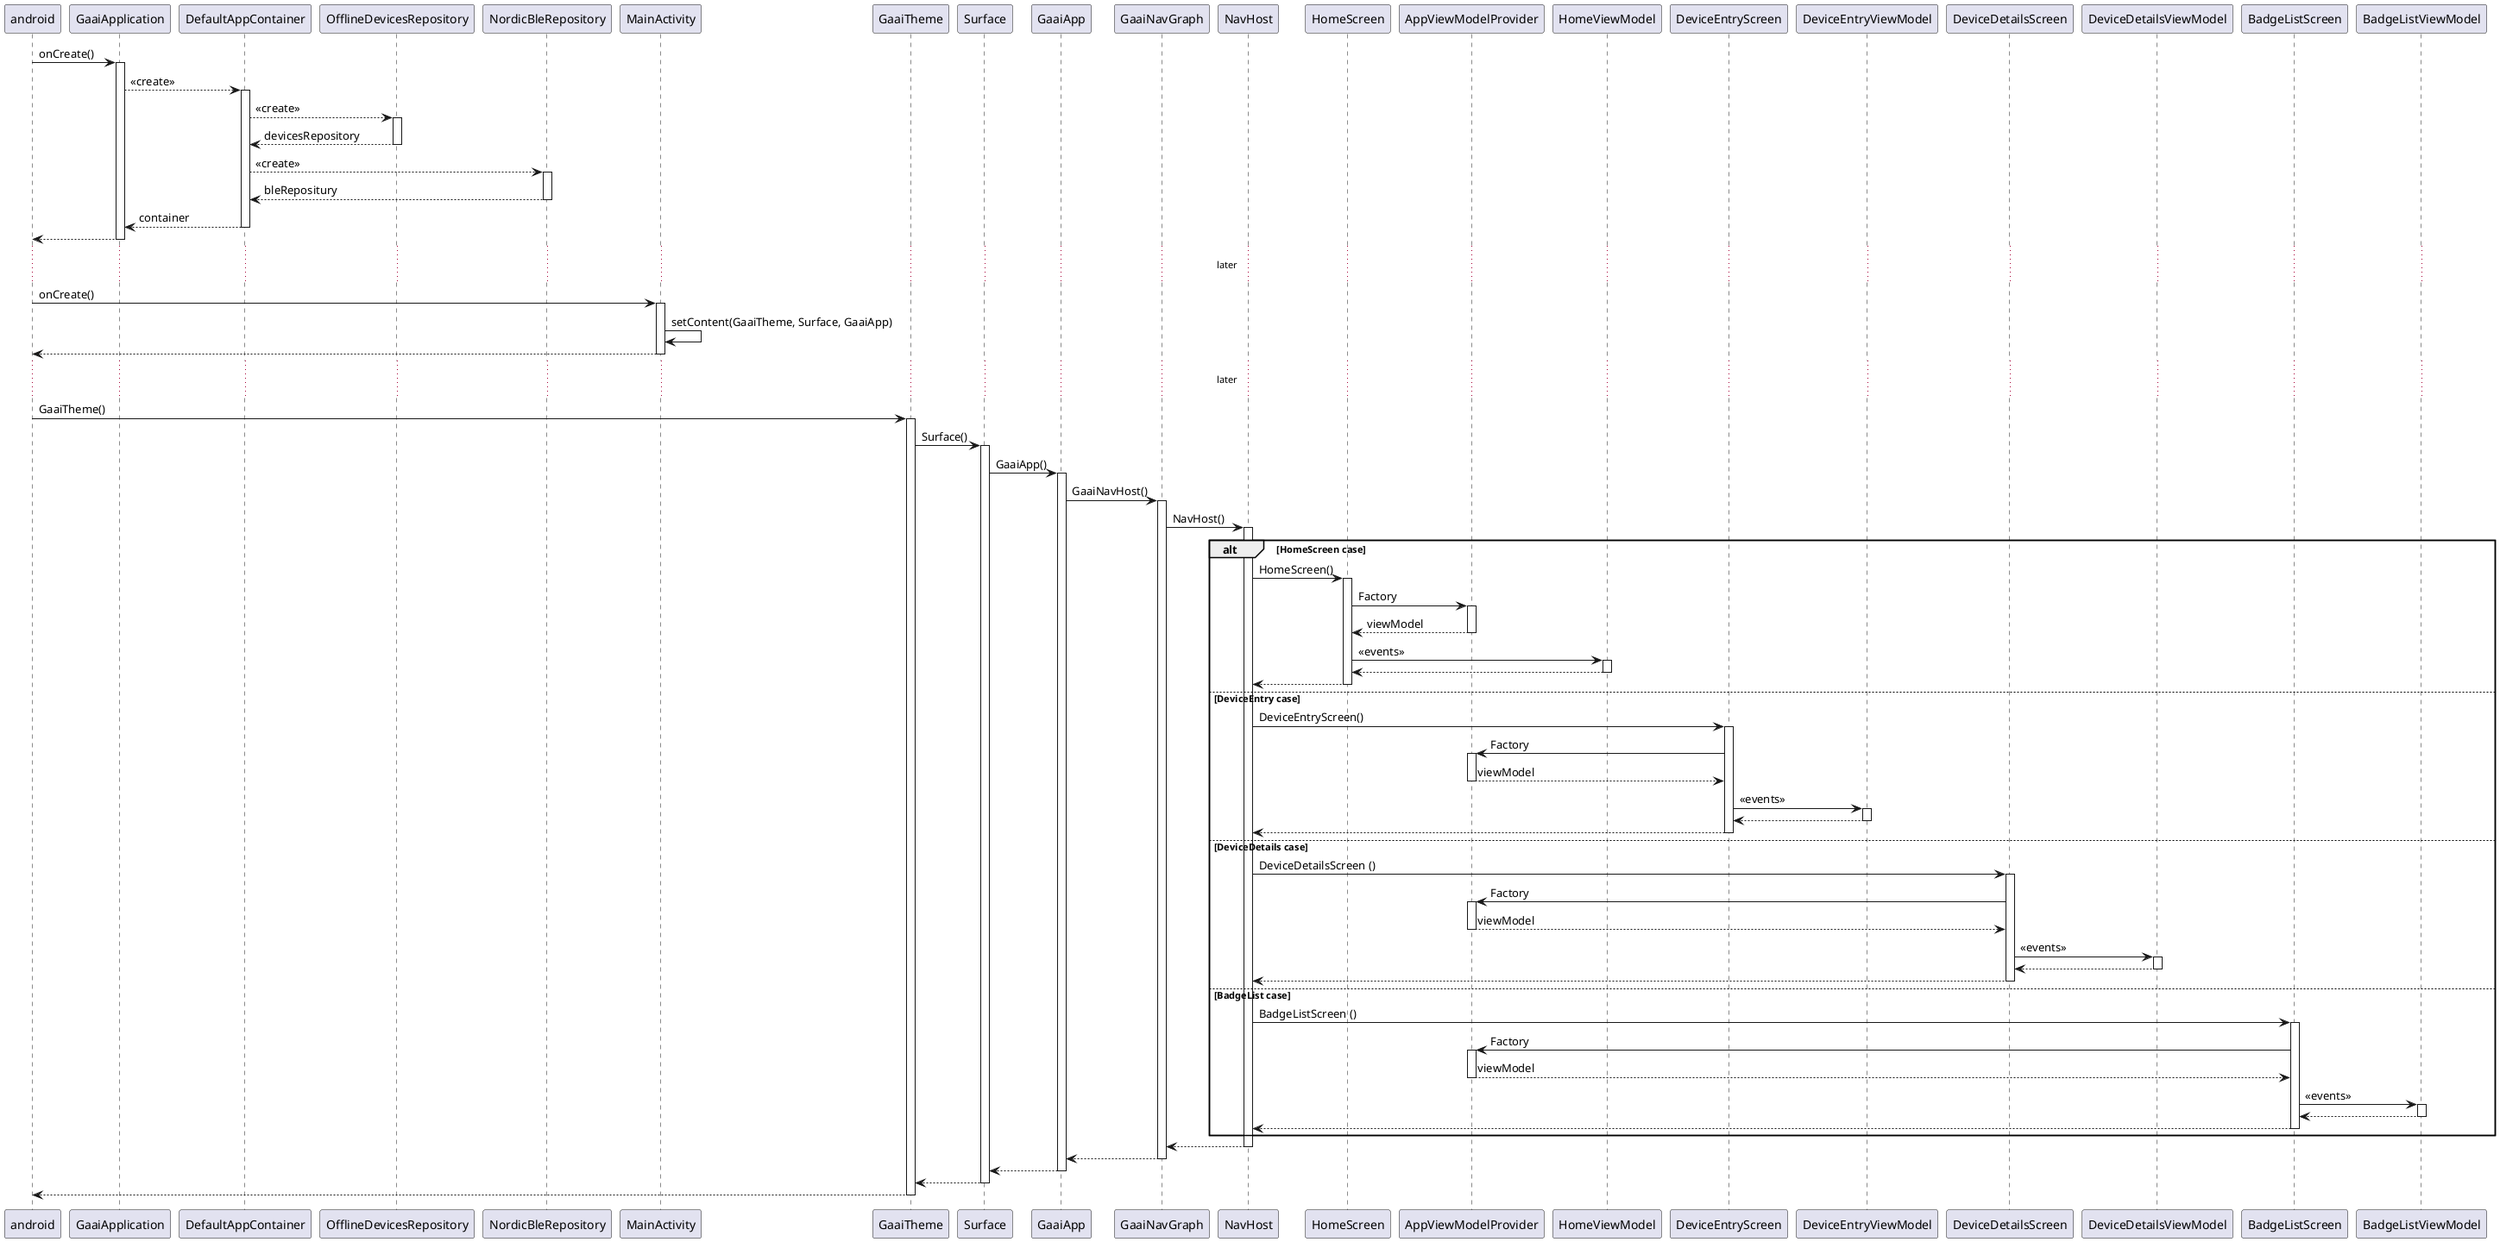 @startuml
android -> GaaiApplication: onCreate()
activate GaaiApplication
GaaiApplication --> DefaultAppContainer:  <<create>>
activate DefaultAppContainer
DefaultAppContainer --> OfflineDevicesRepository:  <<create>>
activate OfflineDevicesRepository
return devicesRepository
DefaultAppContainer --> NordicBleRepository:  <<create>>
activate NordicBleRepository
return bleRepositury
return container 
return
... later ...
android -> MainActivity: onCreate()
activate MainActivity
MainActivity -> MainActivity: setContent(GaaiTheme, Surface, GaaiApp)
return
... later ...
android -> GaaiTheme: GaaiTheme()
activate GaaiTheme
GaaiTheme -> Surface : Surface()
activate Surface 
Surface -> GaaiApp: GaaiApp()
activate GaaiApp
GaaiApp -> GaaiNavGraph: GaaiNavHost()
activate GaaiNavGraph
GaaiNavGraph-> NavHost: NavHost()
activate NavHost

alt HomeScreen case
NavHost -> HomeScreen: HomeScreen()
activate HomeScreen
HomeScreen -> AppViewModelProvider: Factory
activate AppViewModelProvider
return viewModel
HomeScreen -> HomeViewModel: <<events>>
activate HomeViewModel
return
return
else DeviceEntry case
NavHost -> DeviceEntryScreen: DeviceEntryScreen()
activate DeviceEntryScreen
DeviceEntryScreen-> AppViewModelProvider: Factory
activate AppViewModelProvider
return viewModel
DeviceEntryScreen-> DeviceEntryViewModel: <<events>>
activate DeviceEntryViewModel
return
return
else DeviceDetails case
NavHost -> DeviceDetailsScreen : DeviceDetailsScreen ()
activate DeviceDetailsScreen 
DeviceDetailsScreen -> AppViewModelProvider: Factory
activate AppViewModelProvider
return viewModel
DeviceDetailsScreen -> DeviceDetailsViewModel : <<events>>
activate DeviceDetailsViewModel 
return
return
else BadgeList case
NavHost -> BadgeListScreen : BadgeListScreen ()
activate BadgeListScreen 
BadgeListScreen -> AppViewModelProvider: Factory
activate AppViewModelProvider
return viewModel

BadgeListScreen -> BadgeListViewModel: <<events>>
activate BadgeListViewModel
return
return
end
return
return
return
return
return
@enduml